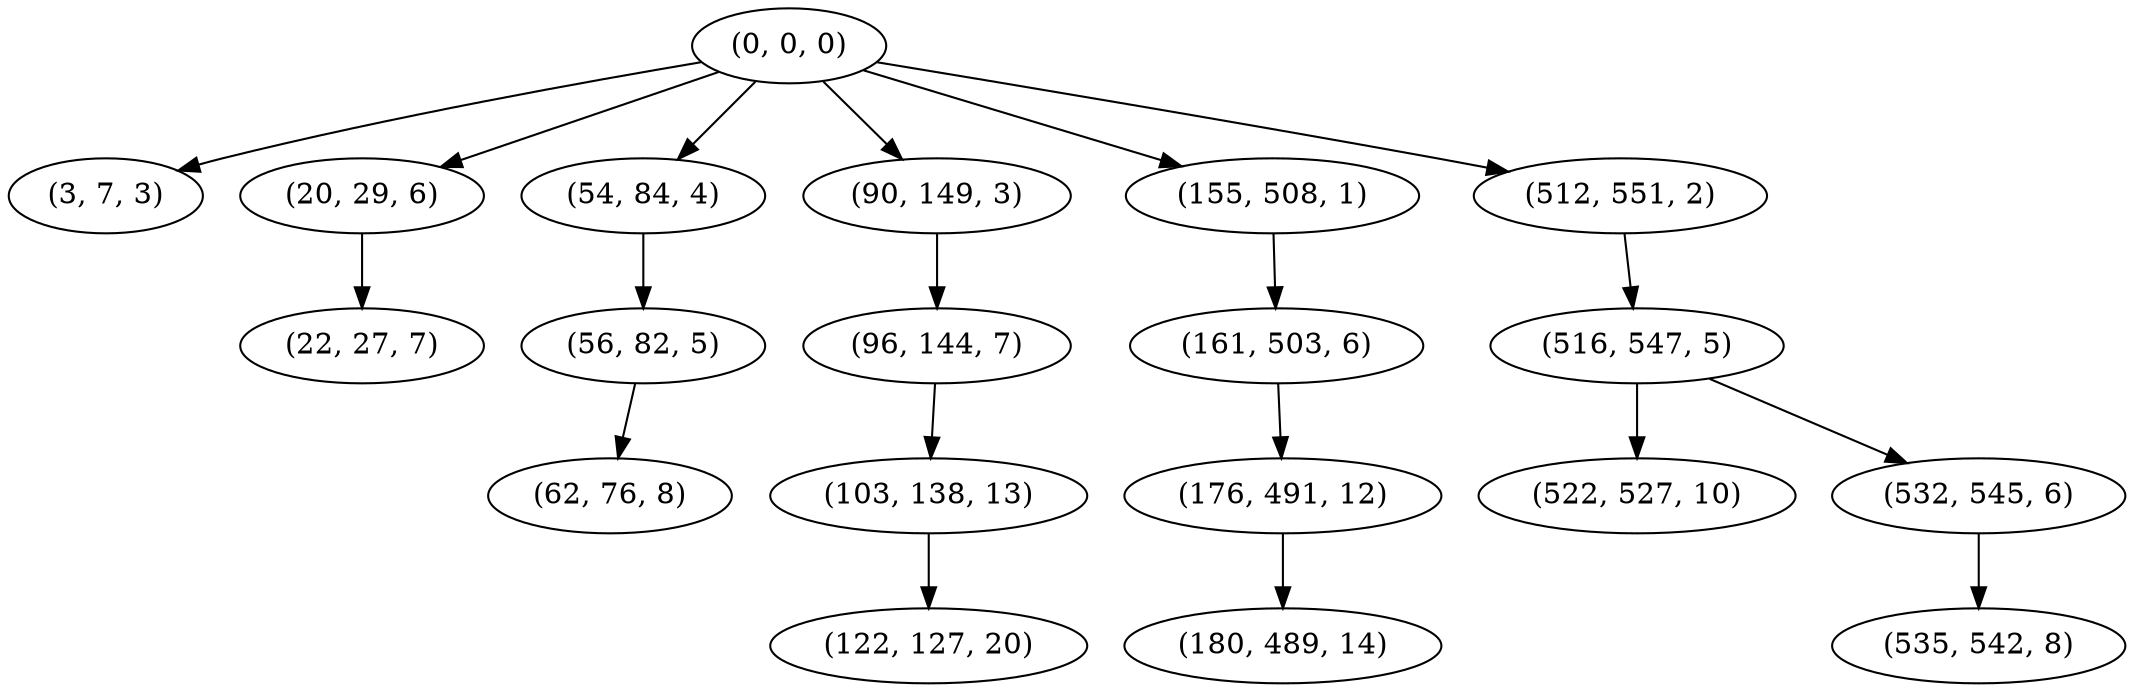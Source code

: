 digraph tree {
    "(0, 0, 0)";
    "(3, 7, 3)";
    "(20, 29, 6)";
    "(22, 27, 7)";
    "(54, 84, 4)";
    "(56, 82, 5)";
    "(62, 76, 8)";
    "(90, 149, 3)";
    "(96, 144, 7)";
    "(103, 138, 13)";
    "(122, 127, 20)";
    "(155, 508, 1)";
    "(161, 503, 6)";
    "(176, 491, 12)";
    "(180, 489, 14)";
    "(512, 551, 2)";
    "(516, 547, 5)";
    "(522, 527, 10)";
    "(532, 545, 6)";
    "(535, 542, 8)";
    "(0, 0, 0)" -> "(3, 7, 3)";
    "(0, 0, 0)" -> "(20, 29, 6)";
    "(0, 0, 0)" -> "(54, 84, 4)";
    "(0, 0, 0)" -> "(90, 149, 3)";
    "(0, 0, 0)" -> "(155, 508, 1)";
    "(0, 0, 0)" -> "(512, 551, 2)";
    "(20, 29, 6)" -> "(22, 27, 7)";
    "(54, 84, 4)" -> "(56, 82, 5)";
    "(56, 82, 5)" -> "(62, 76, 8)";
    "(90, 149, 3)" -> "(96, 144, 7)";
    "(96, 144, 7)" -> "(103, 138, 13)";
    "(103, 138, 13)" -> "(122, 127, 20)";
    "(155, 508, 1)" -> "(161, 503, 6)";
    "(161, 503, 6)" -> "(176, 491, 12)";
    "(176, 491, 12)" -> "(180, 489, 14)";
    "(512, 551, 2)" -> "(516, 547, 5)";
    "(516, 547, 5)" -> "(522, 527, 10)";
    "(516, 547, 5)" -> "(532, 545, 6)";
    "(532, 545, 6)" -> "(535, 542, 8)";
}
